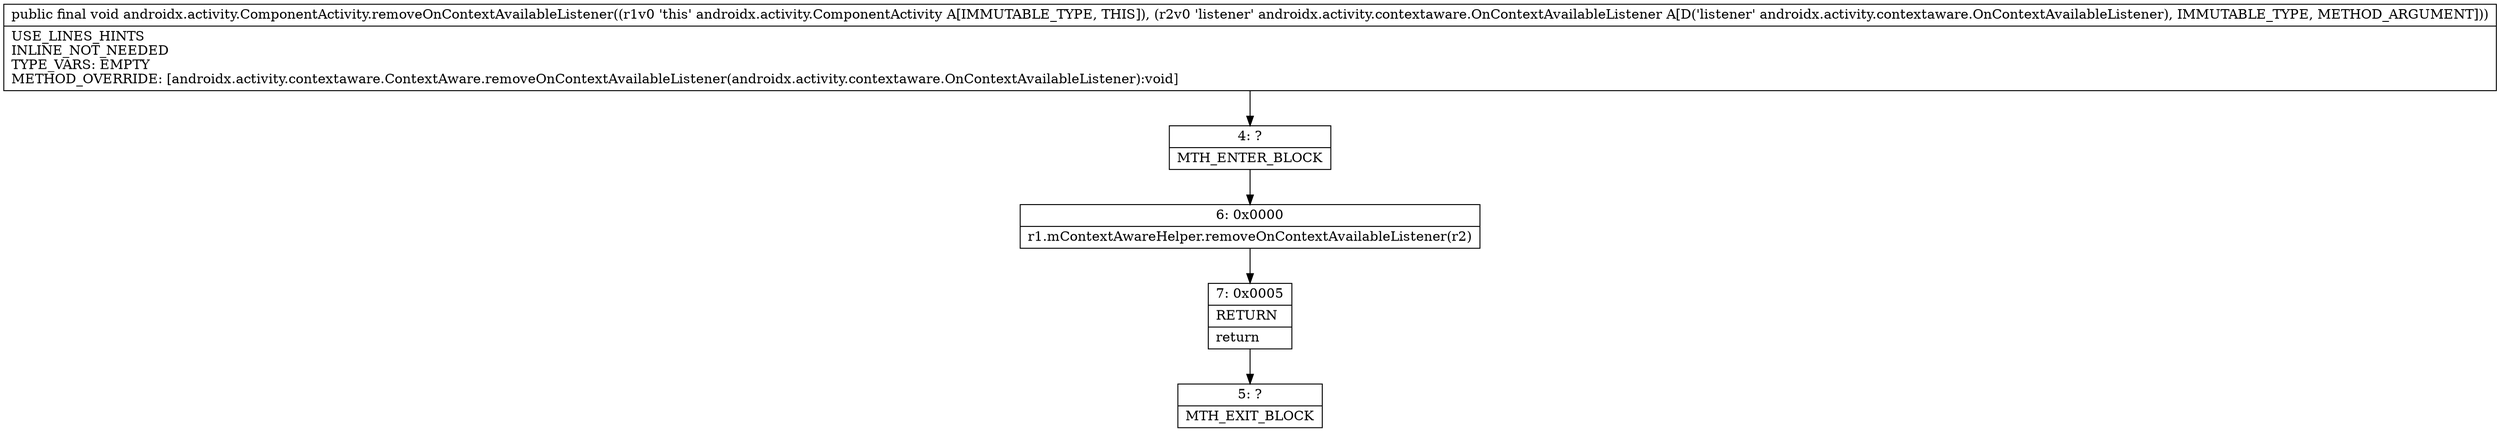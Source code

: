 digraph "CFG forandroidx.activity.ComponentActivity.removeOnContextAvailableListener(Landroidx\/activity\/contextaware\/OnContextAvailableListener;)V" {
Node_4 [shape=record,label="{4\:\ ?|MTH_ENTER_BLOCK\l}"];
Node_6 [shape=record,label="{6\:\ 0x0000|r1.mContextAwareHelper.removeOnContextAvailableListener(r2)\l}"];
Node_7 [shape=record,label="{7\:\ 0x0005|RETURN\l|return\l}"];
Node_5 [shape=record,label="{5\:\ ?|MTH_EXIT_BLOCK\l}"];
MethodNode[shape=record,label="{public final void androidx.activity.ComponentActivity.removeOnContextAvailableListener((r1v0 'this' androidx.activity.ComponentActivity A[IMMUTABLE_TYPE, THIS]), (r2v0 'listener' androidx.activity.contextaware.OnContextAvailableListener A[D('listener' androidx.activity.contextaware.OnContextAvailableListener), IMMUTABLE_TYPE, METHOD_ARGUMENT]))  | USE_LINES_HINTS\lINLINE_NOT_NEEDED\lTYPE_VARS: EMPTY\lMETHOD_OVERRIDE: [androidx.activity.contextaware.ContextAware.removeOnContextAvailableListener(androidx.activity.contextaware.OnContextAvailableListener):void]\l}"];
MethodNode -> Node_4;Node_4 -> Node_6;
Node_6 -> Node_7;
Node_7 -> Node_5;
}

